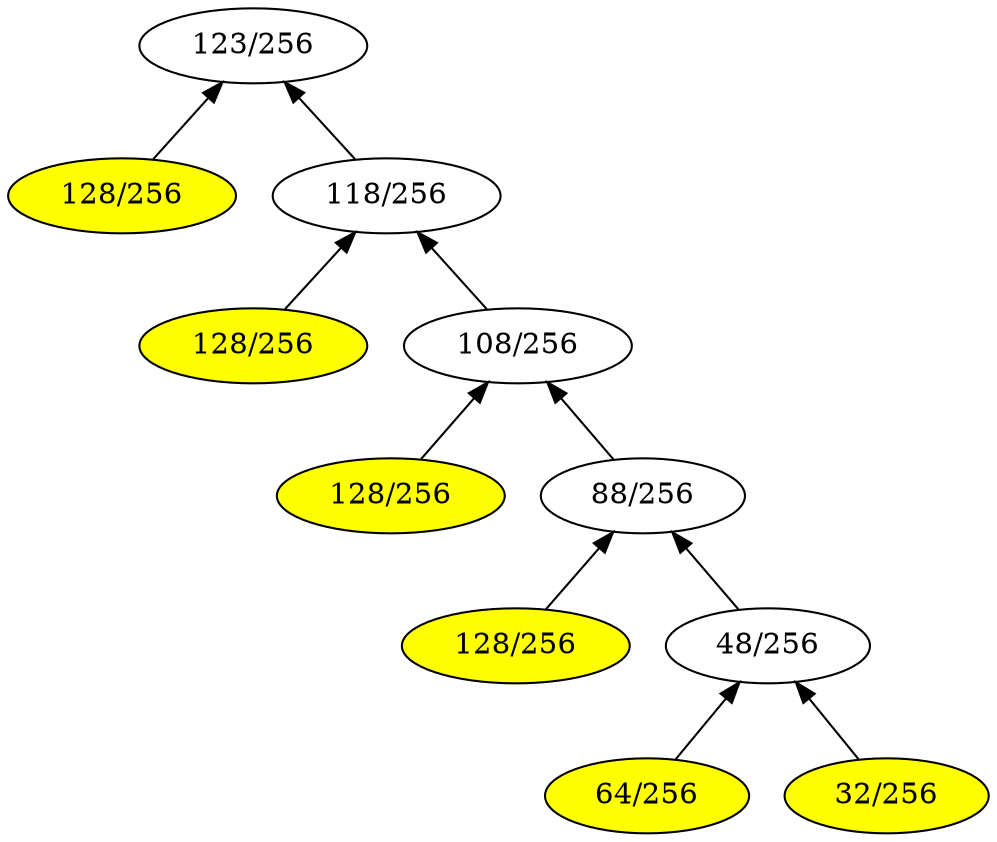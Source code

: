 digraph G { 
rankdir = BT;
1[label= " 123/256 " ];
2[label= " 128/256 " ];
2->1
3[label= " 118/256 " ];
3->1
2[style=filled, fillcolor=yellow];
6[label= " 128/256 " ];
6->3
7[label= " 108/256 " ];
7->3
6[style=filled, fillcolor=yellow];
14[label= " 128/256 " ];
14->7
15[label= " 88/256 " ];
15->7
14[style=filled, fillcolor=yellow];
30[label= " 128/256 " ];
30->15
31[label= " 48/256 " ];
31->15
30[style=filled, fillcolor=yellow];
62[label= " 64/256 " ];
62->31
63[label= " 32/256 " ];
63->31
62[style=filled, fillcolor=yellow];
63[style=filled, fillcolor=yellow];
}